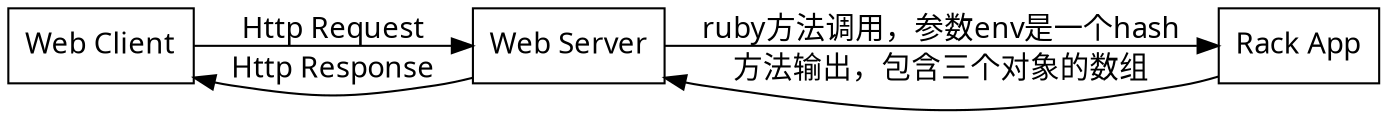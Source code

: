 
digraph G {
rankdir=LR
edge [fontname="FangSong"];

node [shape=box, fontname="FangSong"];
{
	WebClient [label="Web Client"];
}

node [shape=box, fontname="FangSong"];
{
	WebServer [label="Web Server"];
	RackApp [label="Rack App"];
	
}

WebClient ->WebServer [label="Http Request"];
WebServer ->WebClient [label="Http Response"];

WebServer ->RackApp [label="ruby方法调用，参数env是一个hash"];
RackApp ->WebServer [label="方法输出，包含三个对象的数组"];

}